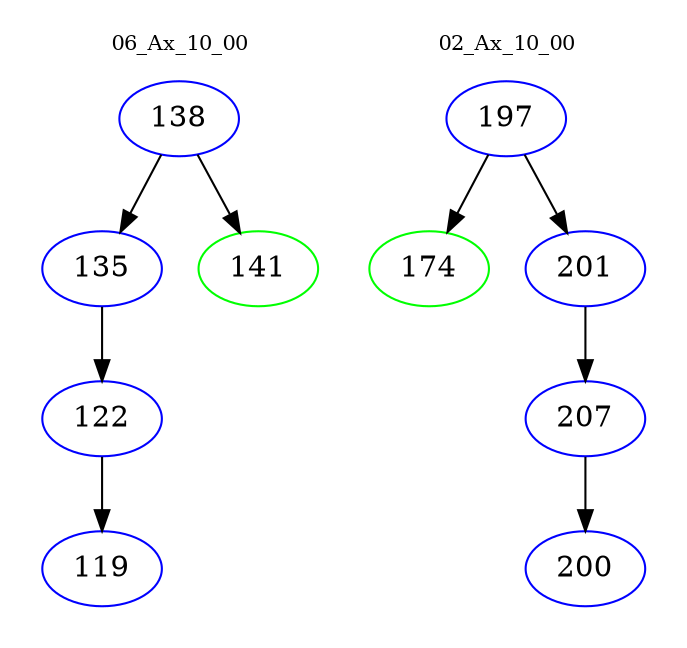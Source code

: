 digraph{
subgraph cluster_0 {
color = white
label = "06_Ax_10_00";
fontsize=10;
T0_138 [label="138", color="blue"]
T0_138 -> T0_135 [color="black"]
T0_135 [label="135", color="blue"]
T0_135 -> T0_122 [color="black"]
T0_122 [label="122", color="blue"]
T0_122 -> T0_119 [color="black"]
T0_119 [label="119", color="blue"]
T0_138 -> T0_141 [color="black"]
T0_141 [label="141", color="green"]
}
subgraph cluster_1 {
color = white
label = "02_Ax_10_00";
fontsize=10;
T1_197 [label="197", color="blue"]
T1_197 -> T1_174 [color="black"]
T1_174 [label="174", color="green"]
T1_197 -> T1_201 [color="black"]
T1_201 [label="201", color="blue"]
T1_201 -> T1_207 [color="black"]
T1_207 [label="207", color="blue"]
T1_207 -> T1_200 [color="black"]
T1_200 [label="200", color="blue"]
}
}
